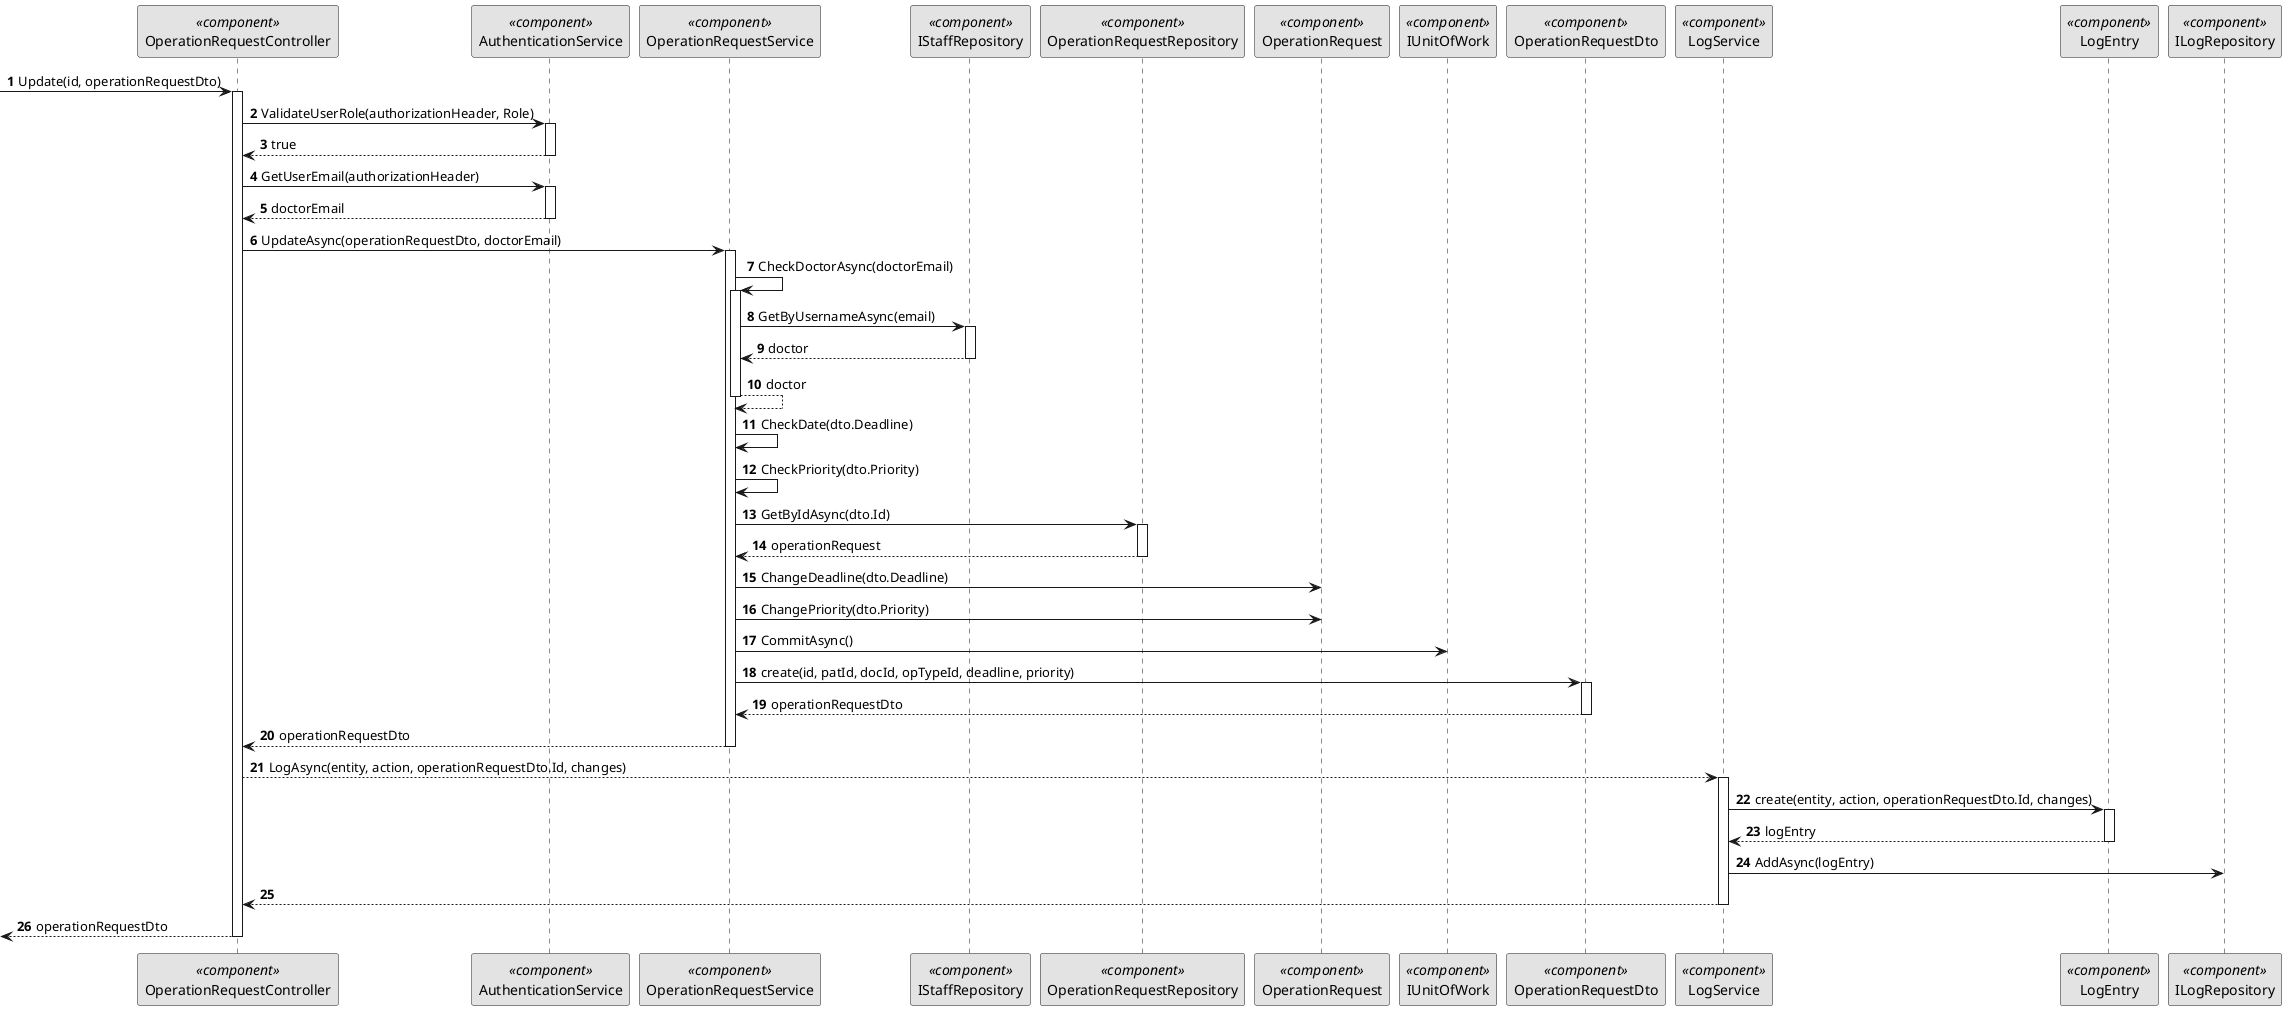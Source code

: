 @startuml 5.1.17
skinparam monochrome true
skinparam packageStyle rectangle
skinparam shadowing false

autonumber

participant "OperationRequestController" as CTRL <<component>>
participant "AuthenticationService" as Auth <<component>>

participant "OperationRequestService" as SERV <<component>>

participant "IStaffRepository" as StaffRep <<component>>

participant "OperationRequestRepository" as REPO <<component>>
participant "OperationRequest" as DOM <<component>>
participant "IUnitOfWork" as unit <<component>>
participant "OperationRequestDto" as dto <<component>>

participant "LogService" as Log <<component>>
participant "LogEntry" as LogEntry <<component>>
participant "ILogRepository" as LogRep <<component>>

-> CTRL: Update(id, operationRequestDto)
activate CTRL

CTRL -> Auth: ValidateUserRole(authorizationHeader, Role)
activate Auth

Auth --> CTRL : true
deactivate Auth

CTRL -> Auth: GetUserEmail(authorizationHeader)
activate Auth

Auth --> CTRL: doctorEmail
deactivate Auth

CTRL -> SERV: UpdateAsync(operationRequestDto, doctorEmail)
activate SERV

SERV -> SERV : CheckDoctorAsync(doctorEmail)
activate SERV

SERV -> StaffRep : GetByUsernameAsync(email)
activate StaffRep

StaffRep --> SERV : doctor
deactivate StaffRep

SERV --> SERV : doctor
deactivate SERV

SERV -> SERV : CheckDate(dto.Deadline)

SERV -> SERV : CheckPriority(dto.Priority)

SERV -> REPO : GetByIdAsync(dto.Id)
activate REPO

REPO --> SERV : operationRequest
deactivate REPO

SERV -> DOM : ChangeDeadline(dto.Deadline)

SERV -> DOM : ChangePriority(dto.Priority)

SERV -> unit : CommitAsync()

SERV -> dto: create(id, patId, docId, opTypeId, deadline, priority)
activate dto
dto --> SERV: operationRequestDto
deactivate dto
SERV --> CTRL: operationRequestDto
deactivate SERV

CTRL --> Log : LogAsync(entity, action, operationRequestDto.Id, changes)
activate Log

Log -> LogEntry : create(entity, action, operationRequestDto.Id, changes)
activate LogEntry

LogEntry --> Log : logEntry
deactivate LogEntry

Log -> LogRep : AddAsync(logEntry)

Log --> CTRL
deactivate Log

<-- CTRL: operationRequestDto
deactivate CTRL

@enduml